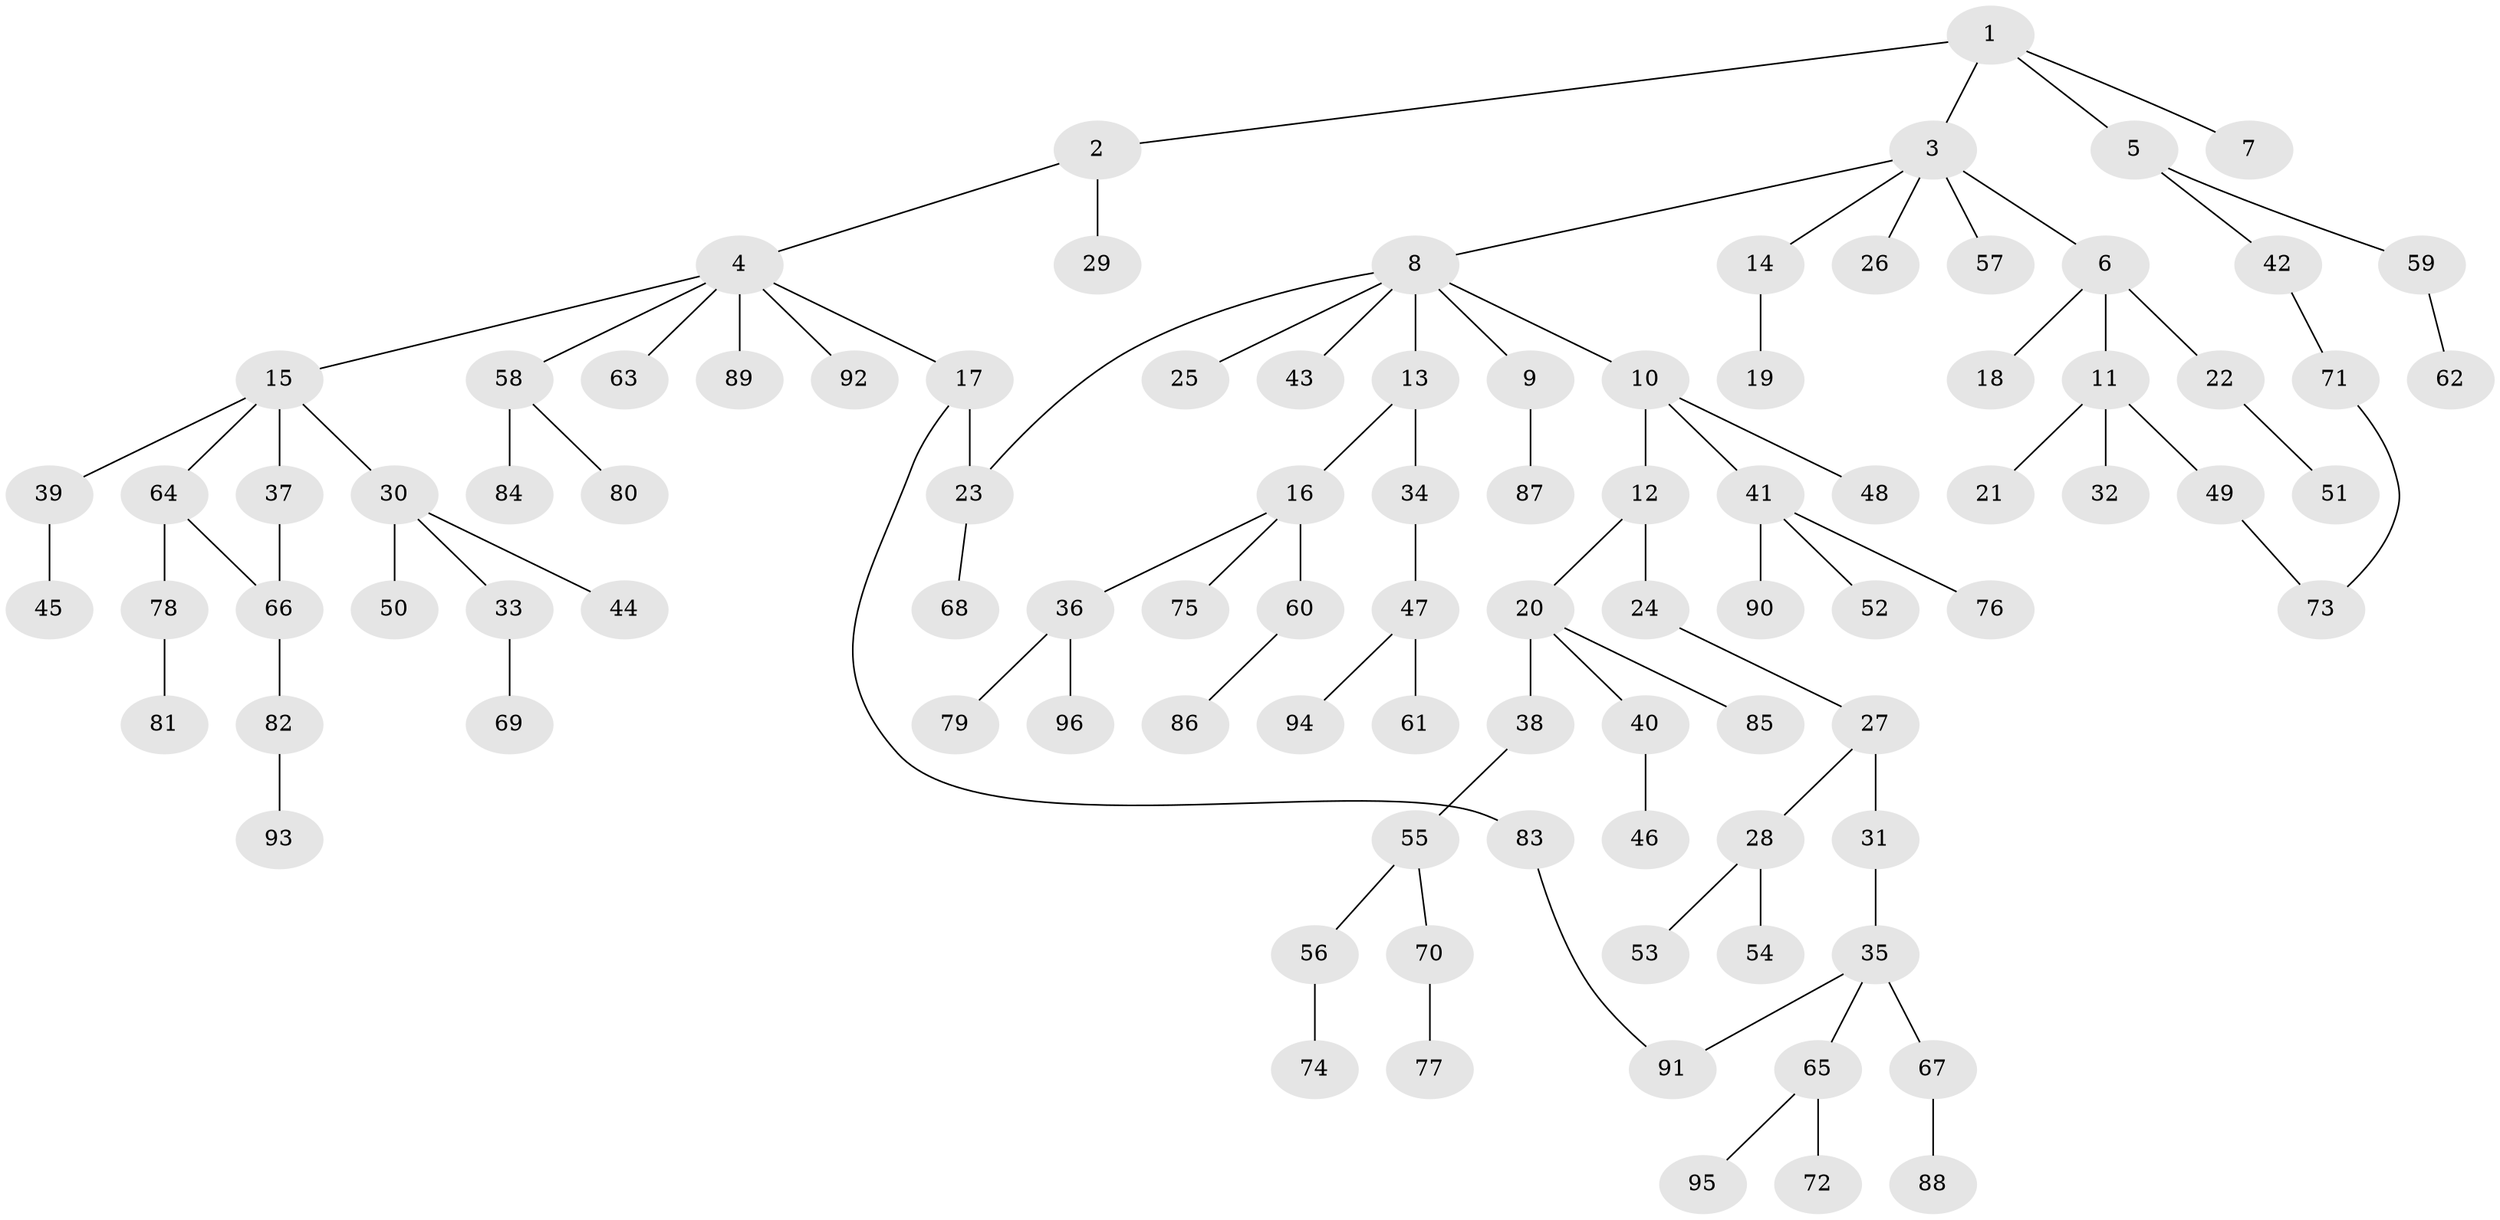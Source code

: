 // coarse degree distribution, {3: 0.20833333333333334, 4: 0.0625, 2: 0.2916666666666667, 1: 0.3958333333333333, 6: 0.020833333333333332, 5: 0.020833333333333332}
// Generated by graph-tools (version 1.1) at 2025/36/03/04/25 23:36:08]
// undirected, 96 vertices, 99 edges
graph export_dot {
  node [color=gray90,style=filled];
  1;
  2;
  3;
  4;
  5;
  6;
  7;
  8;
  9;
  10;
  11;
  12;
  13;
  14;
  15;
  16;
  17;
  18;
  19;
  20;
  21;
  22;
  23;
  24;
  25;
  26;
  27;
  28;
  29;
  30;
  31;
  32;
  33;
  34;
  35;
  36;
  37;
  38;
  39;
  40;
  41;
  42;
  43;
  44;
  45;
  46;
  47;
  48;
  49;
  50;
  51;
  52;
  53;
  54;
  55;
  56;
  57;
  58;
  59;
  60;
  61;
  62;
  63;
  64;
  65;
  66;
  67;
  68;
  69;
  70;
  71;
  72;
  73;
  74;
  75;
  76;
  77;
  78;
  79;
  80;
  81;
  82;
  83;
  84;
  85;
  86;
  87;
  88;
  89;
  90;
  91;
  92;
  93;
  94;
  95;
  96;
  1 -- 2;
  1 -- 3;
  1 -- 5;
  1 -- 7;
  2 -- 4;
  2 -- 29;
  3 -- 6;
  3 -- 8;
  3 -- 14;
  3 -- 26;
  3 -- 57;
  4 -- 15;
  4 -- 17;
  4 -- 58;
  4 -- 63;
  4 -- 89;
  4 -- 92;
  5 -- 42;
  5 -- 59;
  6 -- 11;
  6 -- 18;
  6 -- 22;
  8 -- 9;
  8 -- 10;
  8 -- 13;
  8 -- 25;
  8 -- 43;
  8 -- 23;
  9 -- 87;
  10 -- 12;
  10 -- 41;
  10 -- 48;
  11 -- 21;
  11 -- 32;
  11 -- 49;
  12 -- 20;
  12 -- 24;
  13 -- 16;
  13 -- 34;
  14 -- 19;
  15 -- 30;
  15 -- 37;
  15 -- 39;
  15 -- 64;
  16 -- 36;
  16 -- 60;
  16 -- 75;
  17 -- 23;
  17 -- 83;
  20 -- 38;
  20 -- 40;
  20 -- 85;
  22 -- 51;
  23 -- 68;
  24 -- 27;
  27 -- 28;
  27 -- 31;
  28 -- 53;
  28 -- 54;
  30 -- 33;
  30 -- 44;
  30 -- 50;
  31 -- 35;
  33 -- 69;
  34 -- 47;
  35 -- 65;
  35 -- 67;
  35 -- 91;
  36 -- 79;
  36 -- 96;
  37 -- 66;
  38 -- 55;
  39 -- 45;
  40 -- 46;
  41 -- 52;
  41 -- 76;
  41 -- 90;
  42 -- 71;
  47 -- 61;
  47 -- 94;
  49 -- 73;
  55 -- 56;
  55 -- 70;
  56 -- 74;
  58 -- 80;
  58 -- 84;
  59 -- 62;
  60 -- 86;
  64 -- 66;
  64 -- 78;
  65 -- 72;
  65 -- 95;
  66 -- 82;
  67 -- 88;
  70 -- 77;
  71 -- 73;
  78 -- 81;
  82 -- 93;
  83 -- 91;
}
